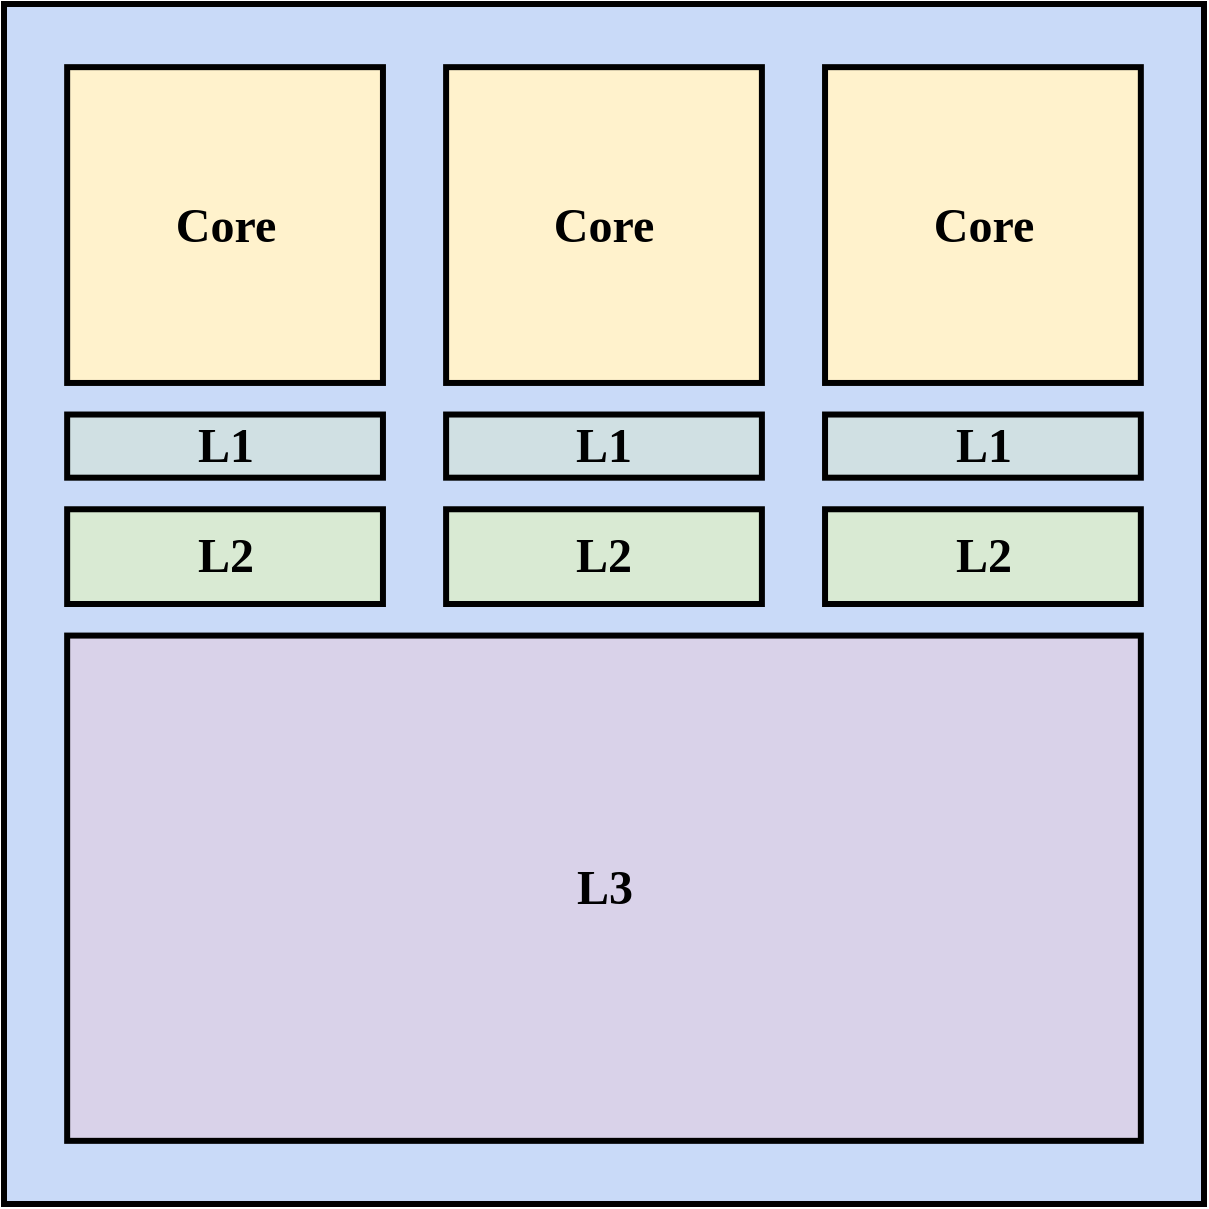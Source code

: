 <mxfile version="24.2.5" type="device">
  <diagram id="bPtiM-cBsUfIetChZ_1X" name="Page-1">
    <mxGraphModel dx="2056" dy="1218" grid="1" gridSize="10" guides="1" tooltips="1" connect="1" arrows="1" fold="1" page="1" pageScale="1" pageWidth="850" pageHeight="1100" math="0" shadow="0">
      <root>
        <mxCell id="0" />
        <mxCell id="1" parent="0" />
        <mxCell id="-cntTJ3TW4yOcXrFvQFZ-1" value="" style="group;fontFamily=DMCA Sans Serif;fontStyle=1" parent="1" vertex="1" connectable="0">
          <mxGeometry x="140" y="180" width="600" height="600" as="geometry" />
        </mxCell>
        <mxCell id="VLUZ75N3-F3q_jsqpljg-1" value="" style="rounded=0;whiteSpace=wrap;html=1;strokeWidth=3;fontFamily=DMCA Sans Serif;fontSize=24;fillColor=#C9DAF8;fontStyle=1" parent="-cntTJ3TW4yOcXrFvQFZ-1" vertex="1">
          <mxGeometry width="600" height="600" as="geometry" />
        </mxCell>
        <mxCell id="VLUZ75N3-F3q_jsqpljg-2" value="Core" style="rounded=0;whiteSpace=wrap;html=1;strokeWidth=3;fillColor=#FFF2CC;fontFamily=DMCA Sans Serif;fontSize=24;fontStyle=1" parent="-cntTJ3TW4yOcXrFvQFZ-1" vertex="1">
          <mxGeometry x="31.579" y="31.579" width="157.895" height="157.895" as="geometry" />
        </mxCell>
        <mxCell id="VLUZ75N3-F3q_jsqpljg-3" value="Core" style="rounded=0;whiteSpace=wrap;html=1;strokeWidth=3;fillColor=#FFF2CC;fontFamily=DMCA Sans Serif;fontSize=24;fontStyle=1" parent="-cntTJ3TW4yOcXrFvQFZ-1" vertex="1">
          <mxGeometry x="221.053" y="31.579" width="157.895" height="157.895" as="geometry" />
        </mxCell>
        <mxCell id="VLUZ75N3-F3q_jsqpljg-4" value="Core" style="rounded=0;whiteSpace=wrap;html=1;strokeWidth=3;fillColor=#FFF2CC;fontFamily=DMCA Sans Serif;fontSize=24;fontStyle=1" parent="-cntTJ3TW4yOcXrFvQFZ-1" vertex="1">
          <mxGeometry x="410.526" y="31.579" width="157.895" height="157.895" as="geometry" />
        </mxCell>
        <mxCell id="VLUZ75N3-F3q_jsqpljg-5" value="L1" style="rounded=0;whiteSpace=wrap;html=1;strokeWidth=3;fillColor=#D0E0E3;fontFamily=DMCA Sans Serif;fontSize=24;fontStyle=1" parent="-cntTJ3TW4yOcXrFvQFZ-1" vertex="1">
          <mxGeometry x="31.579" y="205.263" width="157.895" height="31.579" as="geometry" />
        </mxCell>
        <mxCell id="VLUZ75N3-F3q_jsqpljg-6" value="L1" style="rounded=0;whiteSpace=wrap;html=1;strokeWidth=3;fillColor=#D0E0E3;fontFamily=DMCA Sans Serif;fontSize=24;fontStyle=1" parent="-cntTJ3TW4yOcXrFvQFZ-1" vertex="1">
          <mxGeometry x="221.053" y="205.263" width="157.895" height="31.579" as="geometry" />
        </mxCell>
        <mxCell id="VLUZ75N3-F3q_jsqpljg-7" value="L1" style="rounded=0;whiteSpace=wrap;html=1;strokeWidth=3;fillColor=#D0E0E3;fontFamily=DMCA Sans Serif;fontSize=24;fontStyle=1" parent="-cntTJ3TW4yOcXrFvQFZ-1" vertex="1">
          <mxGeometry x="410.526" y="205.263" width="157.895" height="31.579" as="geometry" />
        </mxCell>
        <mxCell id="VLUZ75N3-F3q_jsqpljg-8" value="L2" style="rounded=0;whiteSpace=wrap;html=1;strokeWidth=3;fillColor=#D9EAD3;fontFamily=DMCA Sans Serif;fontSize=24;fontStyle=1" parent="-cntTJ3TW4yOcXrFvQFZ-1" vertex="1">
          <mxGeometry x="31.579" y="252.632" width="157.895" height="47.368" as="geometry" />
        </mxCell>
        <mxCell id="VLUZ75N3-F3q_jsqpljg-9" value="L2" style="rounded=0;whiteSpace=wrap;html=1;strokeWidth=3;fillColor=#D9EAD3;fontFamily=DMCA Sans Serif;fontSize=24;fontStyle=1" parent="-cntTJ3TW4yOcXrFvQFZ-1" vertex="1">
          <mxGeometry x="221.053" y="252.632" width="157.895" height="47.368" as="geometry" />
        </mxCell>
        <mxCell id="VLUZ75N3-F3q_jsqpljg-10" value="L2" style="rounded=0;whiteSpace=wrap;html=1;strokeWidth=3;fillColor=#D9EAD3;fontFamily=DMCA Sans Serif;fontSize=24;fontStyle=1" parent="-cntTJ3TW4yOcXrFvQFZ-1" vertex="1">
          <mxGeometry x="410.526" y="252.632" width="157.895" height="47.368" as="geometry" />
        </mxCell>
        <mxCell id="VLUZ75N3-F3q_jsqpljg-11" value="L3" style="rounded=0;whiteSpace=wrap;html=1;strokeWidth=3;fillColor=#D9D2E9;fontFamily=DMCA Sans Serif;fontSize=24;fontStyle=1" parent="-cntTJ3TW4yOcXrFvQFZ-1" vertex="1">
          <mxGeometry x="31.579" y="315.789" width="536.842" height="252.632" as="geometry" />
        </mxCell>
      </root>
    </mxGraphModel>
  </diagram>
</mxfile>
